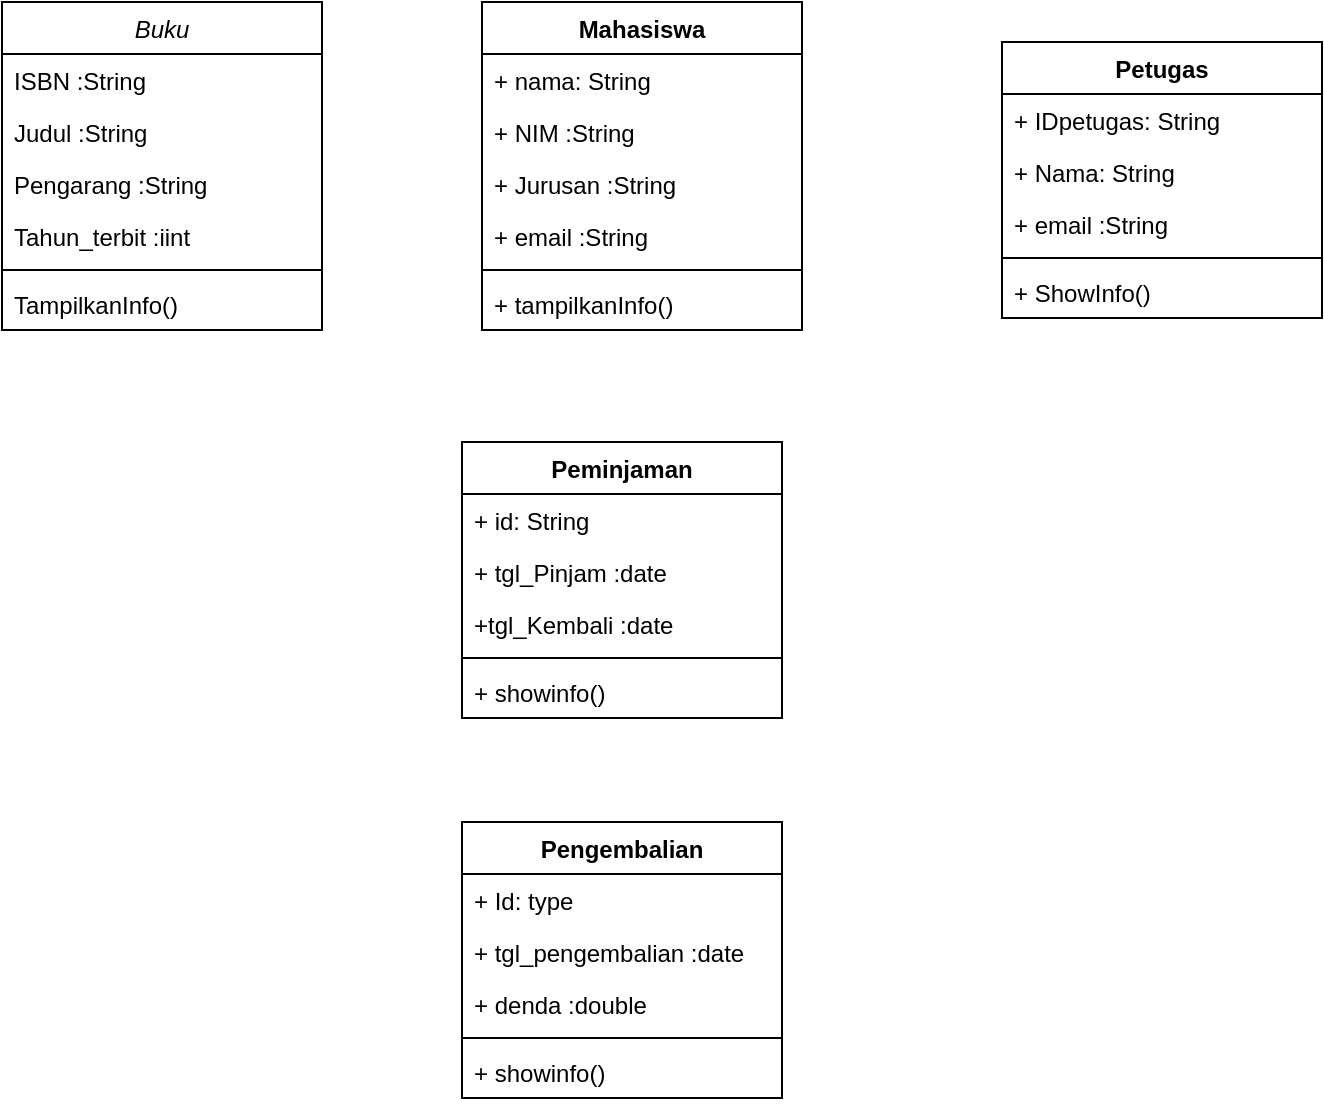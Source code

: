 <mxfile version="24.2.7" type="github">
  <diagram id="C5RBs43oDa-KdzZeNtuy" name="Page-1">
    <mxGraphModel dx="880" dy="434" grid="1" gridSize="10" guides="1" tooltips="1" connect="1" arrows="1" fold="1" page="1" pageScale="1" pageWidth="827" pageHeight="1169" math="0" shadow="0">
      <root>
        <mxCell id="WIyWlLk6GJQsqaUBKTNV-0" />
        <mxCell id="WIyWlLk6GJQsqaUBKTNV-1" parent="WIyWlLk6GJQsqaUBKTNV-0" />
        <mxCell id="zkfFHV4jXpPFQw0GAbJ--0" value="Buku" style="swimlane;fontStyle=2;align=center;verticalAlign=top;childLayout=stackLayout;horizontal=1;startSize=26;horizontalStack=0;resizeParent=1;resizeLast=0;collapsible=1;marginBottom=0;rounded=0;shadow=0;strokeWidth=1;" parent="WIyWlLk6GJQsqaUBKTNV-1" vertex="1">
          <mxGeometry x="150" y="110" width="160" height="164" as="geometry">
            <mxRectangle x="230" y="140" width="160" height="26" as="alternateBounds" />
          </mxGeometry>
        </mxCell>
        <mxCell id="zkfFHV4jXpPFQw0GAbJ--1" value="ISBN :String" style="text;align=left;verticalAlign=top;spacingLeft=4;spacingRight=4;overflow=hidden;rotatable=0;points=[[0,0.5],[1,0.5]];portConstraint=eastwest;" parent="zkfFHV4jXpPFQw0GAbJ--0" vertex="1">
          <mxGeometry y="26" width="160" height="26" as="geometry" />
        </mxCell>
        <mxCell id="xtziDaP1t3p0-7EpYrBD-0" value="Judul :String" style="text;align=left;verticalAlign=top;spacingLeft=4;spacingRight=4;overflow=hidden;rotatable=0;points=[[0,0.5],[1,0.5]];portConstraint=eastwest;" vertex="1" parent="zkfFHV4jXpPFQw0GAbJ--0">
          <mxGeometry y="52" width="160" height="26" as="geometry" />
        </mxCell>
        <mxCell id="zkfFHV4jXpPFQw0GAbJ--3" value="Pengarang :String&#xa;" style="text;align=left;verticalAlign=top;spacingLeft=4;spacingRight=4;overflow=hidden;rotatable=0;points=[[0,0.5],[1,0.5]];portConstraint=eastwest;rounded=0;shadow=0;html=0;" parent="zkfFHV4jXpPFQw0GAbJ--0" vertex="1">
          <mxGeometry y="78" width="160" height="26" as="geometry" />
        </mxCell>
        <mxCell id="xtziDaP1t3p0-7EpYrBD-1" value="Tahun_terbit :iint" style="text;align=left;verticalAlign=top;spacingLeft=4;spacingRight=4;overflow=hidden;rotatable=0;points=[[0,0.5],[1,0.5]];portConstraint=eastwest;rounded=0;shadow=0;html=0;" vertex="1" parent="zkfFHV4jXpPFQw0GAbJ--0">
          <mxGeometry y="104" width="160" height="26" as="geometry" />
        </mxCell>
        <mxCell id="zkfFHV4jXpPFQw0GAbJ--4" value="" style="line;html=1;strokeWidth=1;align=left;verticalAlign=middle;spacingTop=-1;spacingLeft=3;spacingRight=3;rotatable=0;labelPosition=right;points=[];portConstraint=eastwest;" parent="zkfFHV4jXpPFQw0GAbJ--0" vertex="1">
          <mxGeometry y="130" width="160" height="8" as="geometry" />
        </mxCell>
        <mxCell id="zkfFHV4jXpPFQw0GAbJ--5" value="TampilkanInfo()" style="text;align=left;verticalAlign=top;spacingLeft=4;spacingRight=4;overflow=hidden;rotatable=0;points=[[0,0.5],[1,0.5]];portConstraint=eastwest;" parent="zkfFHV4jXpPFQw0GAbJ--0" vertex="1">
          <mxGeometry y="138" width="160" height="26" as="geometry" />
        </mxCell>
        <mxCell id="xtziDaP1t3p0-7EpYrBD-6" value="Mahasiswa" style="swimlane;fontStyle=1;align=center;verticalAlign=top;childLayout=stackLayout;horizontal=1;startSize=26;horizontalStack=0;resizeParent=1;resizeParentMax=0;resizeLast=0;collapsible=1;marginBottom=0;whiteSpace=wrap;html=1;" vertex="1" parent="WIyWlLk6GJQsqaUBKTNV-1">
          <mxGeometry x="390" y="110" width="160" height="164" as="geometry" />
        </mxCell>
        <mxCell id="xtziDaP1t3p0-7EpYrBD-7" value="+ nama: String" style="text;strokeColor=none;fillColor=none;align=left;verticalAlign=top;spacingLeft=4;spacingRight=4;overflow=hidden;rotatable=0;points=[[0,0.5],[1,0.5]];portConstraint=eastwest;whiteSpace=wrap;html=1;" vertex="1" parent="xtziDaP1t3p0-7EpYrBD-6">
          <mxGeometry y="26" width="160" height="26" as="geometry" />
        </mxCell>
        <mxCell id="xtziDaP1t3p0-7EpYrBD-12" value="+ NIM :String" style="text;strokeColor=none;fillColor=none;align=left;verticalAlign=top;spacingLeft=4;spacingRight=4;overflow=hidden;rotatable=0;points=[[0,0.5],[1,0.5]];portConstraint=eastwest;whiteSpace=wrap;html=1;" vertex="1" parent="xtziDaP1t3p0-7EpYrBD-6">
          <mxGeometry y="52" width="160" height="26" as="geometry" />
        </mxCell>
        <mxCell id="xtziDaP1t3p0-7EpYrBD-11" value="+ Jurusan :String" style="text;strokeColor=none;fillColor=none;align=left;verticalAlign=top;spacingLeft=4;spacingRight=4;overflow=hidden;rotatable=0;points=[[0,0.5],[1,0.5]];portConstraint=eastwest;whiteSpace=wrap;html=1;" vertex="1" parent="xtziDaP1t3p0-7EpYrBD-6">
          <mxGeometry y="78" width="160" height="26" as="geometry" />
        </mxCell>
        <mxCell id="xtziDaP1t3p0-7EpYrBD-10" value="+ email :String" style="text;strokeColor=none;fillColor=none;align=left;verticalAlign=top;spacingLeft=4;spacingRight=4;overflow=hidden;rotatable=0;points=[[0,0.5],[1,0.5]];portConstraint=eastwest;whiteSpace=wrap;html=1;" vertex="1" parent="xtziDaP1t3p0-7EpYrBD-6">
          <mxGeometry y="104" width="160" height="26" as="geometry" />
        </mxCell>
        <mxCell id="xtziDaP1t3p0-7EpYrBD-8" value="" style="line;strokeWidth=1;fillColor=none;align=left;verticalAlign=middle;spacingTop=-1;spacingLeft=3;spacingRight=3;rotatable=0;labelPosition=right;points=[];portConstraint=eastwest;strokeColor=inherit;" vertex="1" parent="xtziDaP1t3p0-7EpYrBD-6">
          <mxGeometry y="130" width="160" height="8" as="geometry" />
        </mxCell>
        <mxCell id="xtziDaP1t3p0-7EpYrBD-9" value="+ tampilkanInfo()" style="text;strokeColor=none;fillColor=none;align=left;verticalAlign=top;spacingLeft=4;spacingRight=4;overflow=hidden;rotatable=0;points=[[0,0.5],[1,0.5]];portConstraint=eastwest;whiteSpace=wrap;html=1;" vertex="1" parent="xtziDaP1t3p0-7EpYrBD-6">
          <mxGeometry y="138" width="160" height="26" as="geometry" />
        </mxCell>
        <mxCell id="xtziDaP1t3p0-7EpYrBD-13" value="Petugas" style="swimlane;fontStyle=1;align=center;verticalAlign=top;childLayout=stackLayout;horizontal=1;startSize=26;horizontalStack=0;resizeParent=1;resizeParentMax=0;resizeLast=0;collapsible=1;marginBottom=0;whiteSpace=wrap;html=1;" vertex="1" parent="WIyWlLk6GJQsqaUBKTNV-1">
          <mxGeometry x="650" y="130" width="160" height="138" as="geometry" />
        </mxCell>
        <mxCell id="xtziDaP1t3p0-7EpYrBD-14" value="+ IDpetugas: String" style="text;strokeColor=none;fillColor=none;align=left;verticalAlign=top;spacingLeft=4;spacingRight=4;overflow=hidden;rotatable=0;points=[[0,0.5],[1,0.5]];portConstraint=eastwest;whiteSpace=wrap;html=1;" vertex="1" parent="xtziDaP1t3p0-7EpYrBD-13">
          <mxGeometry y="26" width="160" height="26" as="geometry" />
        </mxCell>
        <mxCell id="xtziDaP1t3p0-7EpYrBD-18" value="+ Nama: String" style="text;strokeColor=none;fillColor=none;align=left;verticalAlign=top;spacingLeft=4;spacingRight=4;overflow=hidden;rotatable=0;points=[[0,0.5],[1,0.5]];portConstraint=eastwest;whiteSpace=wrap;html=1;" vertex="1" parent="xtziDaP1t3p0-7EpYrBD-13">
          <mxGeometry y="52" width="160" height="26" as="geometry" />
        </mxCell>
        <mxCell id="xtziDaP1t3p0-7EpYrBD-17" value="+ email :String" style="text;strokeColor=none;fillColor=none;align=left;verticalAlign=top;spacingLeft=4;spacingRight=4;overflow=hidden;rotatable=0;points=[[0,0.5],[1,0.5]];portConstraint=eastwest;whiteSpace=wrap;html=1;" vertex="1" parent="xtziDaP1t3p0-7EpYrBD-13">
          <mxGeometry y="78" width="160" height="26" as="geometry" />
        </mxCell>
        <mxCell id="xtziDaP1t3p0-7EpYrBD-15" value="" style="line;strokeWidth=1;fillColor=none;align=left;verticalAlign=middle;spacingTop=-1;spacingLeft=3;spacingRight=3;rotatable=0;labelPosition=right;points=[];portConstraint=eastwest;strokeColor=inherit;" vertex="1" parent="xtziDaP1t3p0-7EpYrBD-13">
          <mxGeometry y="104" width="160" height="8" as="geometry" />
        </mxCell>
        <mxCell id="xtziDaP1t3p0-7EpYrBD-16" value="+ ShowInfo()&amp;nbsp;" style="text;strokeColor=none;fillColor=none;align=left;verticalAlign=top;spacingLeft=4;spacingRight=4;overflow=hidden;rotatable=0;points=[[0,0.5],[1,0.5]];portConstraint=eastwest;whiteSpace=wrap;html=1;" vertex="1" parent="xtziDaP1t3p0-7EpYrBD-13">
          <mxGeometry y="112" width="160" height="26" as="geometry" />
        </mxCell>
        <mxCell id="xtziDaP1t3p0-7EpYrBD-19" value="Peminjaman" style="swimlane;fontStyle=1;align=center;verticalAlign=top;childLayout=stackLayout;horizontal=1;startSize=26;horizontalStack=0;resizeParent=1;resizeParentMax=0;resizeLast=0;collapsible=1;marginBottom=0;whiteSpace=wrap;html=1;" vertex="1" parent="WIyWlLk6GJQsqaUBKTNV-1">
          <mxGeometry x="380" y="330" width="160" height="138" as="geometry" />
        </mxCell>
        <mxCell id="xtziDaP1t3p0-7EpYrBD-20" value="+ id: String" style="text;strokeColor=none;fillColor=none;align=left;verticalAlign=top;spacingLeft=4;spacingRight=4;overflow=hidden;rotatable=0;points=[[0,0.5],[1,0.5]];portConstraint=eastwest;whiteSpace=wrap;html=1;" vertex="1" parent="xtziDaP1t3p0-7EpYrBD-19">
          <mxGeometry y="26" width="160" height="26" as="geometry" />
        </mxCell>
        <mxCell id="xtziDaP1t3p0-7EpYrBD-29" value="+ tgl_Pinjam :date" style="text;strokeColor=none;fillColor=none;align=left;verticalAlign=top;spacingLeft=4;spacingRight=4;overflow=hidden;rotatable=0;points=[[0,0.5],[1,0.5]];portConstraint=eastwest;whiteSpace=wrap;html=1;" vertex="1" parent="xtziDaP1t3p0-7EpYrBD-19">
          <mxGeometry y="52" width="160" height="26" as="geometry" />
        </mxCell>
        <mxCell id="xtziDaP1t3p0-7EpYrBD-28" value="+tgl_Kembali :date" style="text;strokeColor=none;fillColor=none;align=left;verticalAlign=top;spacingLeft=4;spacingRight=4;overflow=hidden;rotatable=0;points=[[0,0.5],[1,0.5]];portConstraint=eastwest;whiteSpace=wrap;html=1;" vertex="1" parent="xtziDaP1t3p0-7EpYrBD-19">
          <mxGeometry y="78" width="160" height="26" as="geometry" />
        </mxCell>
        <mxCell id="xtziDaP1t3p0-7EpYrBD-21" value="" style="line;strokeWidth=1;fillColor=none;align=left;verticalAlign=middle;spacingTop=-1;spacingLeft=3;spacingRight=3;rotatable=0;labelPosition=right;points=[];portConstraint=eastwest;strokeColor=inherit;" vertex="1" parent="xtziDaP1t3p0-7EpYrBD-19">
          <mxGeometry y="104" width="160" height="8" as="geometry" />
        </mxCell>
        <mxCell id="xtziDaP1t3p0-7EpYrBD-22" value="+ showinfo()" style="text;strokeColor=none;fillColor=none;align=left;verticalAlign=top;spacingLeft=4;spacingRight=4;overflow=hidden;rotatable=0;points=[[0,0.5],[1,0.5]];portConstraint=eastwest;whiteSpace=wrap;html=1;" vertex="1" parent="xtziDaP1t3p0-7EpYrBD-19">
          <mxGeometry y="112" width="160" height="26" as="geometry" />
        </mxCell>
        <mxCell id="xtziDaP1t3p0-7EpYrBD-23" value="Pengembalian" style="swimlane;fontStyle=1;align=center;verticalAlign=top;childLayout=stackLayout;horizontal=1;startSize=26;horizontalStack=0;resizeParent=1;resizeParentMax=0;resizeLast=0;collapsible=1;marginBottom=0;whiteSpace=wrap;html=1;" vertex="1" parent="WIyWlLk6GJQsqaUBKTNV-1">
          <mxGeometry x="380" y="520" width="160" height="138" as="geometry" />
        </mxCell>
        <mxCell id="xtziDaP1t3p0-7EpYrBD-24" value="+ Id: type" style="text;strokeColor=none;fillColor=none;align=left;verticalAlign=top;spacingLeft=4;spacingRight=4;overflow=hidden;rotatable=0;points=[[0,0.5],[1,0.5]];portConstraint=eastwest;whiteSpace=wrap;html=1;" vertex="1" parent="xtziDaP1t3p0-7EpYrBD-23">
          <mxGeometry y="26" width="160" height="26" as="geometry" />
        </mxCell>
        <mxCell id="xtziDaP1t3p0-7EpYrBD-31" value="+ tgl_pengembalian :date" style="text;strokeColor=none;fillColor=none;align=left;verticalAlign=top;spacingLeft=4;spacingRight=4;overflow=hidden;rotatable=0;points=[[0,0.5],[1,0.5]];portConstraint=eastwest;whiteSpace=wrap;html=1;" vertex="1" parent="xtziDaP1t3p0-7EpYrBD-23">
          <mxGeometry y="52" width="160" height="26" as="geometry" />
        </mxCell>
        <mxCell id="xtziDaP1t3p0-7EpYrBD-30" value="+ denda :double" style="text;strokeColor=none;fillColor=none;align=left;verticalAlign=top;spacingLeft=4;spacingRight=4;overflow=hidden;rotatable=0;points=[[0,0.5],[1,0.5]];portConstraint=eastwest;whiteSpace=wrap;html=1;" vertex="1" parent="xtziDaP1t3p0-7EpYrBD-23">
          <mxGeometry y="78" width="160" height="26" as="geometry" />
        </mxCell>
        <mxCell id="xtziDaP1t3p0-7EpYrBD-25" value="" style="line;strokeWidth=1;fillColor=none;align=left;verticalAlign=middle;spacingTop=-1;spacingLeft=3;spacingRight=3;rotatable=0;labelPosition=right;points=[];portConstraint=eastwest;strokeColor=inherit;" vertex="1" parent="xtziDaP1t3p0-7EpYrBD-23">
          <mxGeometry y="104" width="160" height="8" as="geometry" />
        </mxCell>
        <mxCell id="xtziDaP1t3p0-7EpYrBD-26" value="+ showinfo()" style="text;strokeColor=none;fillColor=none;align=left;verticalAlign=top;spacingLeft=4;spacingRight=4;overflow=hidden;rotatable=0;points=[[0,0.5],[1,0.5]];portConstraint=eastwest;whiteSpace=wrap;html=1;" vertex="1" parent="xtziDaP1t3p0-7EpYrBD-23">
          <mxGeometry y="112" width="160" height="26" as="geometry" />
        </mxCell>
      </root>
    </mxGraphModel>
  </diagram>
</mxfile>
